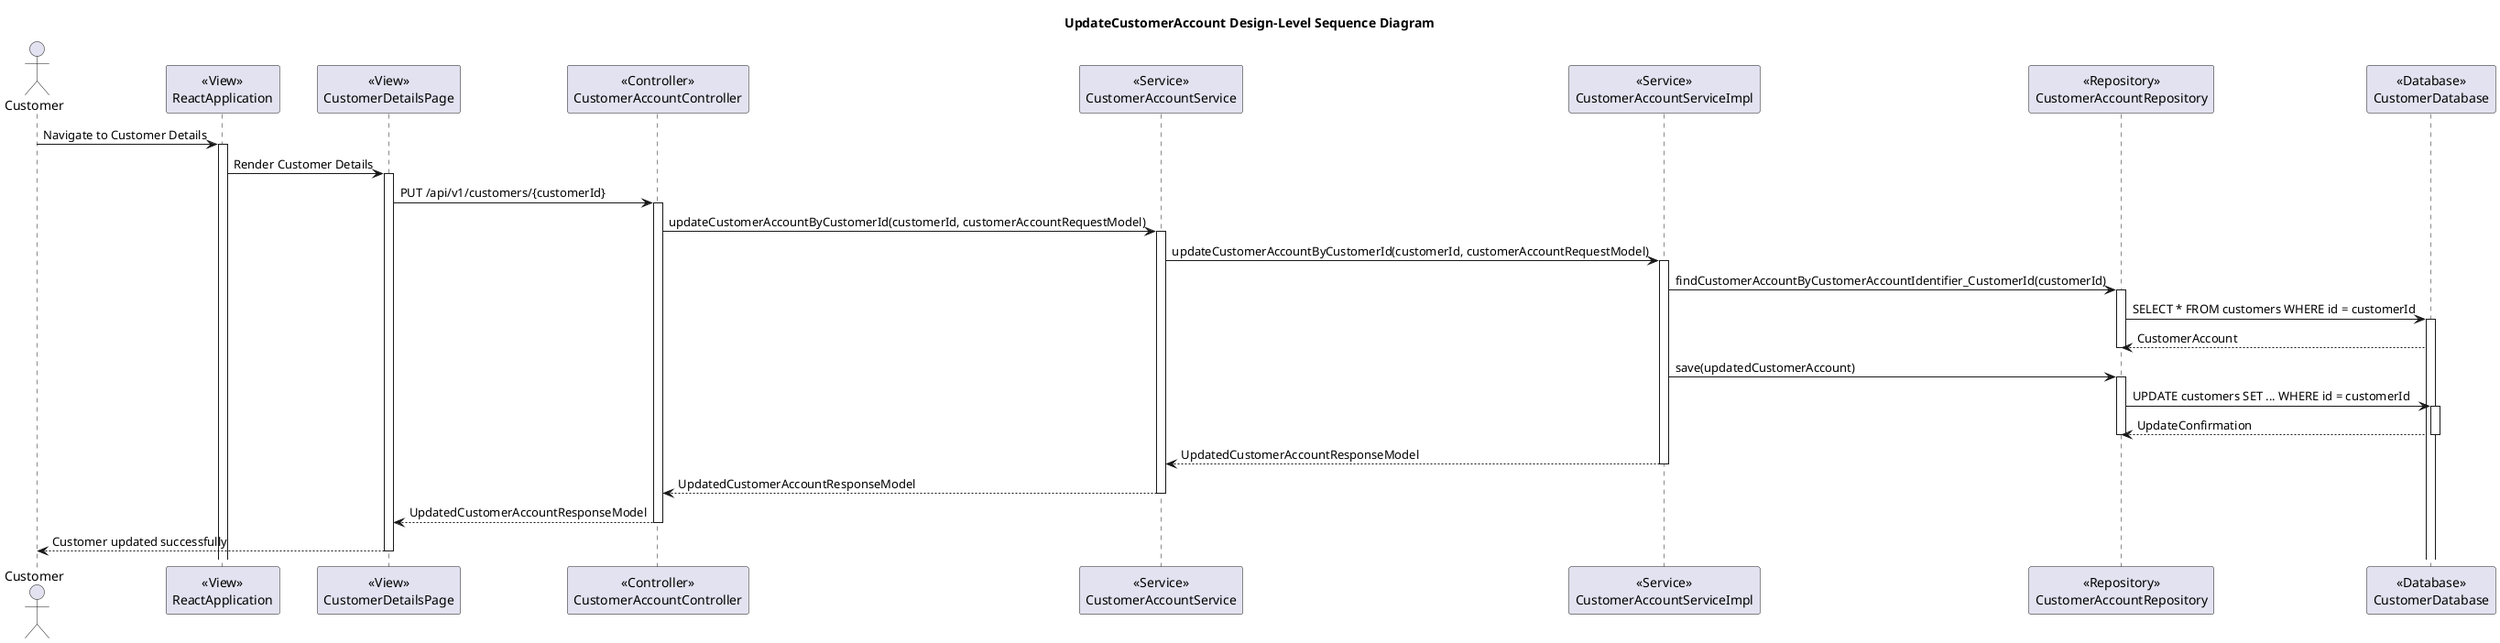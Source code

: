 @startuml
title UpdateCustomerAccount Design-Level Sequence Diagram

actor Customer

participant ReactApplication as "<<View>>\nReactApplication"
participant CustomerDetailsPage as "<<View>>\nCustomerDetailsPage"
participant CustomerAccountController as "<<Controller>>\nCustomerAccountController"
participant CustomerAccountService as "<<Service>>\nCustomerAccountService"
participant CustomerAccountServiceImpl as "<<Service>>\nCustomerAccountServiceImpl"
participant CustomerAccountRepository as "<<Repository>>\nCustomerAccountRepository"
participant CustomerDatabase as "<<Database>>\nCustomerDatabase"

Customer -> ReactApplication: Navigate to Customer Details
activate ReactApplication

ReactApplication -> CustomerDetailsPage: Render Customer Details
activate CustomerDetailsPage

CustomerDetailsPage -> CustomerAccountController: PUT /api/v1/customers/{customerId}
activate CustomerAccountController

CustomerAccountController -> CustomerAccountService: updateCustomerAccountByCustomerId(customerId, customerAccountRequestModel)
activate CustomerAccountService

CustomerAccountService -> CustomerAccountServiceImpl: updateCustomerAccountByCustomerId(customerId, customerAccountRequestModel)
activate CustomerAccountServiceImpl

CustomerAccountServiceImpl -> CustomerAccountRepository: findCustomerAccountByCustomerAccountIdentifier_CustomerId(customerId)
activate CustomerAccountRepository

CustomerAccountRepository -> CustomerDatabase: SELECT * FROM customers WHERE id = customerId
activate CustomerDatabase

CustomerDatabase --> CustomerAccountRepository: CustomerAccount

deactivate CustomerAccountRepository

CustomerAccountServiceImpl -> CustomerAccountRepository: save(updatedCustomerAccount)
activate CustomerAccountRepository

CustomerAccountRepository -> CustomerDatabase: UPDATE customers SET ... WHERE id = customerId
activate CustomerDatabase

CustomerDatabase --> CustomerAccountRepository: UpdateConfirmation

deactivate CustomerAccountRepository
deactivate CustomerDatabase

CustomerAccountServiceImpl --> CustomerAccountService: UpdatedCustomerAccountResponseModel
deactivate CustomerAccountServiceImpl

CustomerAccountService --> CustomerAccountController: UpdatedCustomerAccountResponseModel
deactivate CustomerAccountService

CustomerAccountController --> CustomerDetailsPage: UpdatedCustomerAccountResponseModel
deactivate CustomerAccountController

CustomerDetailsPage --> Customer: Customer updated successfully
deactivate CustomerDetailsPage

@enduml
